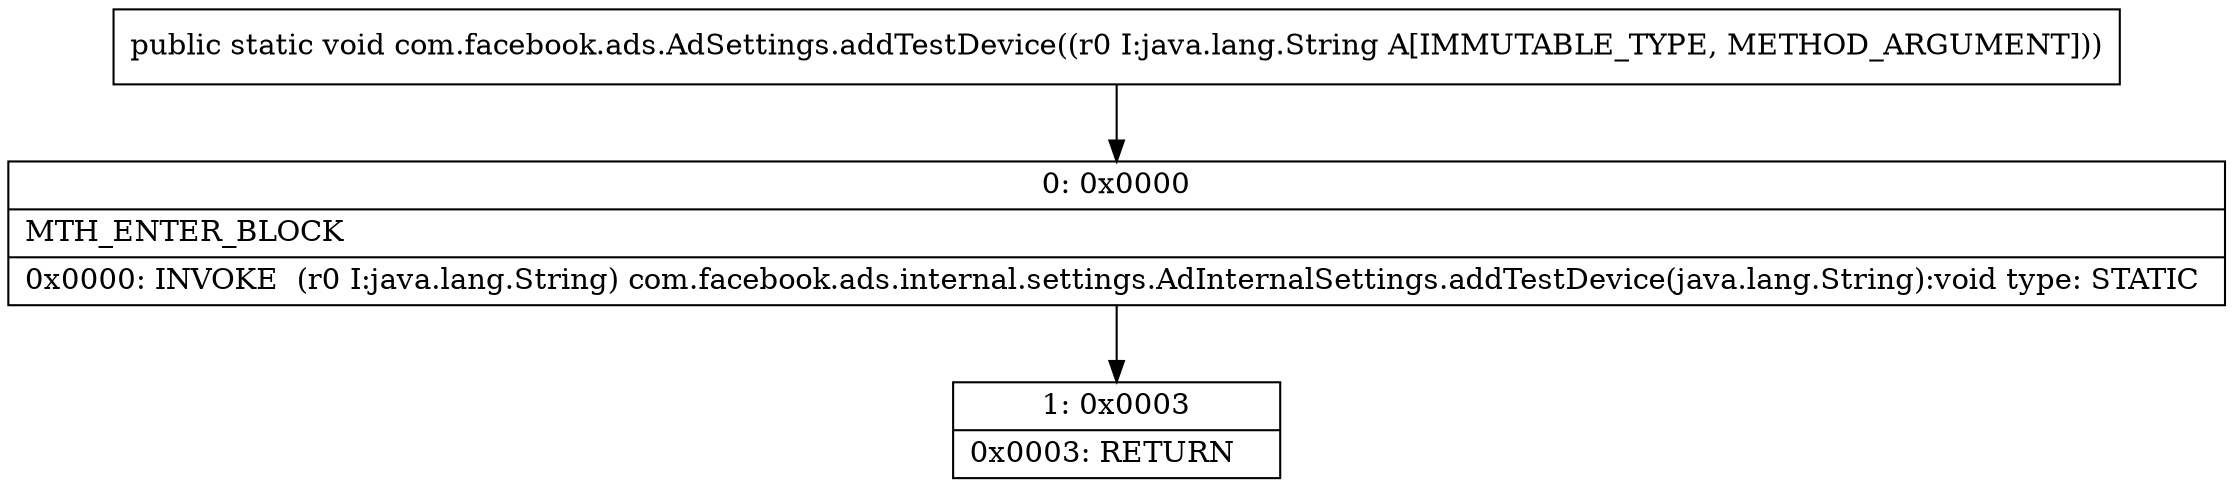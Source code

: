 digraph "CFG forcom.facebook.ads.AdSettings.addTestDevice(Ljava\/lang\/String;)V" {
Node_0 [shape=record,label="{0\:\ 0x0000|MTH_ENTER_BLOCK\l|0x0000: INVOKE  (r0 I:java.lang.String) com.facebook.ads.internal.settings.AdInternalSettings.addTestDevice(java.lang.String):void type: STATIC \l}"];
Node_1 [shape=record,label="{1\:\ 0x0003|0x0003: RETURN   \l}"];
MethodNode[shape=record,label="{public static void com.facebook.ads.AdSettings.addTestDevice((r0 I:java.lang.String A[IMMUTABLE_TYPE, METHOD_ARGUMENT])) }"];
MethodNode -> Node_0;
Node_0 -> Node_1;
}

